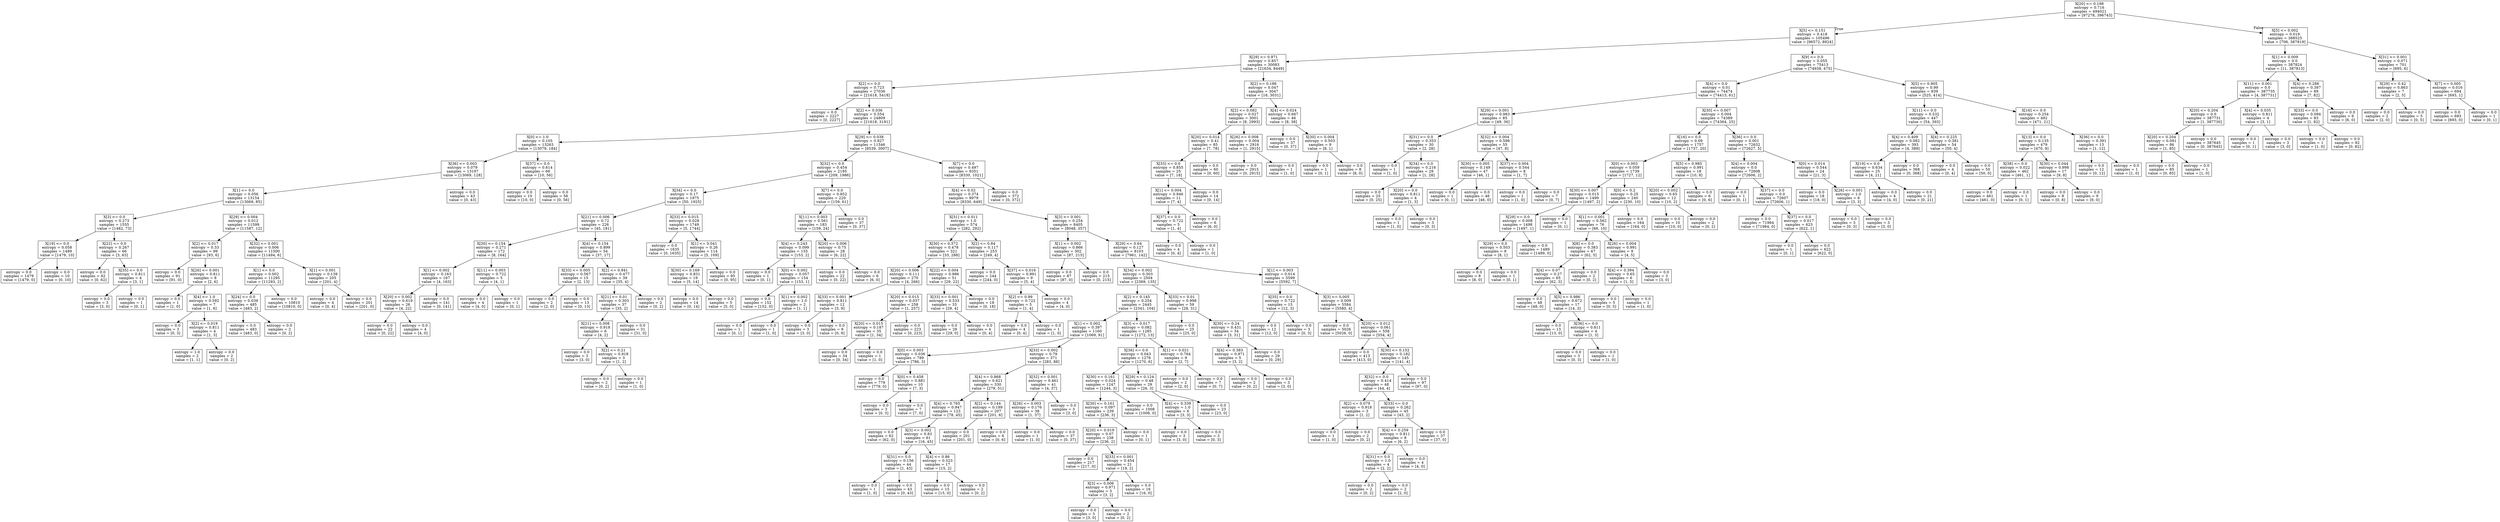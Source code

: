 digraph Tree {
node [shape=box] ;
0 [label="X[20] <= 0.198\nentropy = 0.716\nsamples = 494021\nvalue = [97278, 396743]"] ;
1 [label="X[5] <= 0.151\nentropy = 0.418\nsamples = 105496\nvalue = [96572, 8924]"] ;
0 -> 1 [labeldistance=2.5, labelangle=45, headlabel="True"] ;
2 [label="X[29] <= 0.971\nentropy = 0.857\nsamples = 30083\nvalue = [21634, 8449]"] ;
1 -> 2 ;
3 [label="X[2] <= 0.0\nentropy = 0.723\nsamples = 27036\nvalue = [21618, 5418]"] ;
2 -> 3 ;
4 [label="entropy = 0.0\nsamples = 2227\nvalue = [0, 2227]"] ;
3 -> 4 ;
5 [label="X[2] <= 0.036\nentropy = 0.554\nsamples = 24809\nvalue = [21618, 3191]"] ;
3 -> 5 ;
6 [label="X[0] <= 1.0\nentropy = 0.105\nsamples = 13263\nvalue = [13079, 184]"] ;
5 -> 6 ;
7 [label="X[36] <= 0.003\nentropy = 0.079\nsamples = 13197\nvalue = [13069, 128]"] ;
6 -> 7 ;
8 [label="X[1] <= 0.0\nentropy = 0.056\nsamples = 13154\nvalue = [13069, 85]"] ;
7 -> 8 ;
9 [label="X[3] <= 0.0\nentropy = 0.273\nsamples = 1555\nvalue = [1482, 73]"] ;
8 -> 9 ;
10 [label="X[19] <= 0.0\nentropy = 0.058\nsamples = 1489\nvalue = [1479, 10]"] ;
9 -> 10 ;
11 [label="entropy = 0.0\nsamples = 1479\nvalue = [1479, 0]"] ;
10 -> 11 ;
12 [label="entropy = 0.0\nsamples = 10\nvalue = [0, 10]"] ;
10 -> 12 ;
13 [label="X[22] <= 0.0\nentropy = 0.267\nsamples = 66\nvalue = [3, 63]"] ;
9 -> 13 ;
14 [label="entropy = 0.0\nsamples = 62\nvalue = [0, 62]"] ;
13 -> 14 ;
15 [label="X[35] <= 0.0\nentropy = 0.811\nsamples = 4\nvalue = [3, 1]"] ;
13 -> 15 ;
16 [label="entropy = 0.0\nsamples = 3\nvalue = [3, 0]"] ;
15 -> 16 ;
17 [label="entropy = 0.0\nsamples = 1\nvalue = [0, 1]"] ;
15 -> 17 ;
18 [label="X[29] <= 0.004\nentropy = 0.012\nsamples = 11599\nvalue = [11587, 12]"] ;
8 -> 18 ;
19 [label="X[2] <= 0.017\nentropy = 0.33\nsamples = 99\nvalue = [93, 6]"] ;
18 -> 19 ;
20 [label="entropy = 0.0\nsamples = 91\nvalue = [91, 0]"] ;
19 -> 20 ;
21 [label="X[26] <= 0.001\nentropy = 0.811\nsamples = 8\nvalue = [2, 6]"] ;
19 -> 21 ;
22 [label="entropy = 0.0\nsamples = 1\nvalue = [1, 0]"] ;
21 -> 22 ;
23 [label="X[4] <= 1.0\nentropy = 0.592\nsamples = 7\nvalue = [1, 6]"] ;
21 -> 23 ;
24 [label="entropy = 0.0\nsamples = 3\nvalue = [0, 3]"] ;
23 -> 24 ;
25 [label="X[2] <= 0.019\nentropy = 0.811\nsamples = 4\nvalue = [1, 3]"] ;
23 -> 25 ;
26 [label="entropy = 1.0\nsamples = 2\nvalue = [1, 1]"] ;
25 -> 26 ;
27 [label="entropy = 0.0\nsamples = 2\nvalue = [0, 2]"] ;
25 -> 27 ;
28 [label="X[32] <= 0.001\nentropy = 0.006\nsamples = 11500\nvalue = [11494, 6]"] ;
18 -> 28 ;
29 [label="X[1] <= 0.0\nentropy = 0.002\nsamples = 11295\nvalue = [11293, 2]"] ;
28 -> 29 ;
30 [label="X[24] <= 0.0\nentropy = 0.039\nsamples = 485\nvalue = [483, 2]"] ;
29 -> 30 ;
31 [label="entropy = 0.0\nsamples = 483\nvalue = [483, 0]"] ;
30 -> 31 ;
32 [label="entropy = 0.0\nsamples = 2\nvalue = [0, 2]"] ;
30 -> 32 ;
33 [label="entropy = 0.0\nsamples = 10810\nvalue = [10810, 0]"] ;
29 -> 33 ;
34 [label="X[1] <= 0.001\nentropy = 0.139\nsamples = 205\nvalue = [201, 4]"] ;
28 -> 34 ;
35 [label="entropy = 0.0\nsamples = 4\nvalue = [0, 4]"] ;
34 -> 35 ;
36 [label="entropy = 0.0\nsamples = 201\nvalue = [201, 0]"] ;
34 -> 36 ;
37 [label="entropy = 0.0\nsamples = 43\nvalue = [0, 43]"] ;
7 -> 37 ;
38 [label="X[37] <= 0.0\nentropy = 0.614\nsamples = 66\nvalue = [10, 56]"] ;
6 -> 38 ;
39 [label="entropy = 0.0\nsamples = 10\nvalue = [10, 0]"] ;
38 -> 39 ;
40 [label="entropy = 0.0\nsamples = 56\nvalue = [0, 56]"] ;
38 -> 40 ;
41 [label="X[29] <= 0.038\nentropy = 0.827\nsamples = 11546\nvalue = [8539, 3007]"] ;
5 -> 41 ;
42 [label="X[32] <= 0.0\nentropy = 0.454\nsamples = 2195\nvalue = [209, 1986]"] ;
41 -> 42 ;
43 [label="X[34] <= 0.0\nentropy = 0.17\nsamples = 1975\nvalue = [50, 1925]"] ;
42 -> 43 ;
44 [label="X[21] <= 0.006\nentropy = 0.72\nsamples = 226\nvalue = [45, 181]"] ;
43 -> 44 ;
45 [label="X[30] <= 0.154\nentropy = 0.271\nsamples = 172\nvalue = [8, 164]"] ;
44 -> 45 ;
46 [label="X[1] <= 0.002\nentropy = 0.163\nsamples = 167\nvalue = [4, 163]"] ;
45 -> 46 ;
47 [label="X[20] <= 0.002\nentropy = 0.619\nsamples = 26\nvalue = [4, 22]"] ;
46 -> 47 ;
48 [label="entropy = 0.0\nsamples = 22\nvalue = [0, 22]"] ;
47 -> 48 ;
49 [label="entropy = 0.0\nsamples = 4\nvalue = [4, 0]"] ;
47 -> 49 ;
50 [label="entropy = 0.0\nsamples = 141\nvalue = [0, 141]"] ;
46 -> 50 ;
51 [label="X[11] <= 0.003\nentropy = 0.722\nsamples = 5\nvalue = [4, 1]"] ;
45 -> 51 ;
52 [label="entropy = 0.0\nsamples = 4\nvalue = [4, 0]"] ;
51 -> 52 ;
53 [label="entropy = 0.0\nsamples = 1\nvalue = [0, 1]"] ;
51 -> 53 ;
54 [label="X[4] <= 0.154\nentropy = 0.899\nsamples = 54\nvalue = [37, 17]"] ;
44 -> 54 ;
55 [label="X[33] <= 0.005\nentropy = 0.567\nsamples = 15\nvalue = [2, 13]"] ;
54 -> 55 ;
56 [label="entropy = 0.0\nsamples = 2\nvalue = [2, 0]"] ;
55 -> 56 ;
57 [label="entropy = 0.0\nsamples = 13\nvalue = [0, 13]"] ;
55 -> 57 ;
58 [label="X[2] <= 0.941\nentropy = 0.477\nsamples = 39\nvalue = [35, 4]"] ;
54 -> 58 ;
59 [label="X[21] <= 0.01\nentropy = 0.303\nsamples = 37\nvalue = [35, 2]"] ;
58 -> 59 ;
60 [label="X[21] <= 0.008\nentropy = 0.918\nsamples = 6\nvalue = [4, 2]"] ;
59 -> 60 ;
61 [label="entropy = 0.0\nsamples = 3\nvalue = [3, 0]"] ;
60 -> 61 ;
62 [label="X[2] <= 0.21\nentropy = 0.918\nsamples = 3\nvalue = [1, 2]"] ;
60 -> 62 ;
63 [label="entropy = 0.0\nsamples = 2\nvalue = [0, 2]"] ;
62 -> 63 ;
64 [label="entropy = 0.0\nsamples = 1\nvalue = [1, 0]"] ;
62 -> 64 ;
65 [label="entropy = 0.0\nsamples = 31\nvalue = [31, 0]"] ;
59 -> 65 ;
66 [label="entropy = 0.0\nsamples = 2\nvalue = [0, 2]"] ;
58 -> 66 ;
67 [label="X[33] <= 0.015\nentropy = 0.028\nsamples = 1749\nvalue = [5, 1744]"] ;
43 -> 67 ;
68 [label="entropy = 0.0\nsamples = 1635\nvalue = [0, 1635]"] ;
67 -> 68 ;
69 [label="X[1] <= 0.041\nentropy = 0.26\nsamples = 114\nvalue = [5, 109]"] ;
67 -> 69 ;
70 [label="X[30] <= 0.169\nentropy = 0.831\nsamples = 19\nvalue = [5, 14]"] ;
69 -> 70 ;
71 [label="entropy = 0.0\nsamples = 14\nvalue = [0, 14]"] ;
70 -> 71 ;
72 [label="entropy = 0.0\nsamples = 5\nvalue = [5, 0]"] ;
70 -> 72 ;
73 [label="entropy = 0.0\nsamples = 95\nvalue = [0, 95]"] ;
69 -> 73 ;
74 [label="X[7] <= 0.0\nentropy = 0.852\nsamples = 220\nvalue = [159, 61]"] ;
42 -> 74 ;
75 [label="X[11] <= 0.003\nentropy = 0.561\nsamples = 183\nvalue = [159, 24]"] ;
74 -> 75 ;
76 [label="X[4] <= 0.243\nentropy = 0.099\nsamples = 155\nvalue = [153, 2]"] ;
75 -> 76 ;
77 [label="entropy = 0.0\nsamples = 1\nvalue = [0, 1]"] ;
76 -> 77 ;
78 [label="X[0] <= 0.002\nentropy = 0.057\nsamples = 154\nvalue = [153, 1]"] ;
76 -> 78 ;
79 [label="entropy = 0.0\nsamples = 152\nvalue = [152, 0]"] ;
78 -> 79 ;
80 [label="X[1] <= 0.002\nentropy = 1.0\nsamples = 2\nvalue = [1, 1]"] ;
78 -> 80 ;
81 [label="entropy = 0.0\nsamples = 1\nvalue = [0, 1]"] ;
80 -> 81 ;
82 [label="entropy = 0.0\nsamples = 1\nvalue = [1, 0]"] ;
80 -> 82 ;
83 [label="X[20] <= 0.006\nentropy = 0.75\nsamples = 28\nvalue = [6, 22]"] ;
75 -> 83 ;
84 [label="entropy = 0.0\nsamples = 22\nvalue = [0, 22]"] ;
83 -> 84 ;
85 [label="entropy = 0.0\nsamples = 6\nvalue = [6, 0]"] ;
83 -> 85 ;
86 [label="entropy = 0.0\nsamples = 37\nvalue = [0, 37]"] ;
74 -> 86 ;
87 [label="X[7] <= 0.0\nentropy = 0.497\nsamples = 9351\nvalue = [8330, 1021]"] ;
41 -> 87 ;
88 [label="X[4] <= 0.02\nentropy = 0.374\nsamples = 8979\nvalue = [8330, 649]"] ;
87 -> 88 ;
89 [label="X[31] <= 0.011\nentropy = 1.0\nsamples = 574\nvalue = [282, 292]"] ;
88 -> 89 ;
90 [label="X[30] <= 0.372\nentropy = 0.478\nsamples = 321\nvalue = [33, 288]"] ;
89 -> 90 ;
91 [label="X[20] <= 0.006\nentropy = 0.111\nsamples = 270\nvalue = [4, 266]"] ;
90 -> 91 ;
92 [label="X[33] <= 0.001\nentropy = 0.811\nsamples = 12\nvalue = [3, 9]"] ;
91 -> 92 ;
93 [label="entropy = 0.0\nsamples = 3\nvalue = [3, 0]"] ;
92 -> 93 ;
94 [label="entropy = 0.0\nsamples = 9\nvalue = [0, 9]"] ;
92 -> 94 ;
95 [label="X[20] <= 0.015\nentropy = 0.037\nsamples = 258\nvalue = [1, 257]"] ;
91 -> 95 ;
96 [label="X[20] <= 0.015\nentropy = 0.187\nsamples = 35\nvalue = [1, 34]"] ;
95 -> 96 ;
97 [label="entropy = 0.0\nsamples = 34\nvalue = [0, 34]"] ;
96 -> 97 ;
98 [label="entropy = 0.0\nsamples = 1\nvalue = [1, 0]"] ;
96 -> 98 ;
99 [label="entropy = 0.0\nsamples = 223\nvalue = [0, 223]"] ;
95 -> 99 ;
100 [label="X[22] <= 0.004\nentropy = 0.986\nsamples = 51\nvalue = [29, 22]"] ;
90 -> 100 ;
101 [label="X[33] <= 0.001\nentropy = 0.533\nsamples = 33\nvalue = [29, 4]"] ;
100 -> 101 ;
102 [label="entropy = 0.0\nsamples = 29\nvalue = [29, 0]"] ;
101 -> 102 ;
103 [label="entropy = 0.0\nsamples = 4\nvalue = [0, 4]"] ;
101 -> 103 ;
104 [label="entropy = 0.0\nsamples = 18\nvalue = [0, 18]"] ;
100 -> 104 ;
105 [label="X[2] <= 0.84\nentropy = 0.117\nsamples = 253\nvalue = [249, 4]"] ;
89 -> 105 ;
106 [label="entropy = 0.0\nsamples = 244\nvalue = [244, 0]"] ;
105 -> 106 ;
107 [label="X[37] <= 0.016\nentropy = 0.991\nsamples = 9\nvalue = [5, 4]"] ;
105 -> 107 ;
108 [label="X[2] <= 0.99\nentropy = 0.722\nsamples = 5\nvalue = [1, 4]"] ;
107 -> 108 ;
109 [label="entropy = 0.0\nsamples = 4\nvalue = [0, 4]"] ;
108 -> 109 ;
110 [label="entropy = 0.0\nsamples = 1\nvalue = [1, 0]"] ;
108 -> 110 ;
111 [label="entropy = 0.0\nsamples = 4\nvalue = [4, 0]"] ;
107 -> 111 ;
112 [label="X[3] <= 0.001\nentropy = 0.254\nsamples = 8405\nvalue = [8048, 357]"] ;
88 -> 112 ;
113 [label="X[1] <= 0.002\nentropy = 0.866\nsamples = 302\nvalue = [87, 215]"] ;
112 -> 113 ;
114 [label="entropy = 0.0\nsamples = 87\nvalue = [87, 0]"] ;
113 -> 114 ;
115 [label="entropy = 0.0\nsamples = 215\nvalue = [0, 215]"] ;
113 -> 115 ;
116 [label="X[29] <= 0.64\nentropy = 0.127\nsamples = 8103\nvalue = [7961, 142]"] ;
112 -> 116 ;
117 [label="X[34] <= 0.002\nentropy = 0.303\nsamples = 2504\nvalue = [2369, 135]"] ;
116 -> 117 ;
118 [label="X[2] <= 0.145\nentropy = 0.254\nsamples = 2445\nvalue = [2341, 104]"] ;
117 -> 118 ;
119 [label="X[1] <= 0.002\nentropy = 0.397\nsamples = 1160\nvalue = [1069, 91]"] ;
118 -> 119 ;
120 [label="X[0] <= 0.003\nentropy = 0.036\nsamples = 789\nvalue = [786, 3]"] ;
119 -> 120 ;
121 [label="entropy = 0.0\nsamples = 779\nvalue = [779, 0]"] ;
120 -> 121 ;
122 [label="X[0] <= 0.458\nentropy = 0.881\nsamples = 10\nvalue = [7, 3]"] ;
120 -> 122 ;
123 [label="entropy = 0.0\nsamples = 3\nvalue = [0, 3]"] ;
122 -> 123 ;
124 [label="entropy = 0.0\nsamples = 7\nvalue = [7, 0]"] ;
122 -> 124 ;
125 [label="X[33] <= 0.002\nentropy = 0.79\nsamples = 371\nvalue = [283, 88]"] ;
119 -> 125 ;
126 [label="X[4] <= 0.868\nentropy = 0.621\nsamples = 330\nvalue = [279, 51]"] ;
125 -> 126 ;
127 [label="X[4] <= 0.765\nentropy = 0.947\nsamples = 123\nvalue = [78, 45]"] ;
126 -> 127 ;
128 [label="entropy = 0.0\nsamples = 62\nvalue = [62, 0]"] ;
127 -> 128 ;
129 [label="X[3] <= 0.002\nentropy = 0.83\nsamples = 61\nvalue = [16, 45]"] ;
127 -> 129 ;
130 [label="X[31] <= 0.0\nentropy = 0.156\nsamples = 44\nvalue = [1, 43]"] ;
129 -> 130 ;
131 [label="entropy = 0.0\nsamples = 1\nvalue = [1, 0]"] ;
130 -> 131 ;
132 [label="entropy = 0.0\nsamples = 43\nvalue = [0, 43]"] ;
130 -> 132 ;
133 [label="X[4] <= 0.86\nentropy = 0.523\nsamples = 17\nvalue = [15, 2]"] ;
129 -> 133 ;
134 [label="entropy = 0.0\nsamples = 15\nvalue = [15, 0]"] ;
133 -> 134 ;
135 [label="entropy = 0.0\nsamples = 2\nvalue = [0, 2]"] ;
133 -> 135 ;
136 [label="X[2] <= 0.144\nentropy = 0.189\nsamples = 207\nvalue = [201, 6]"] ;
126 -> 136 ;
137 [label="entropy = 0.0\nsamples = 201\nvalue = [201, 0]"] ;
136 -> 137 ;
138 [label="entropy = 0.0\nsamples = 6\nvalue = [0, 6]"] ;
136 -> 138 ;
139 [label="X[32] <= 0.001\nentropy = 0.461\nsamples = 41\nvalue = [4, 37]"] ;
125 -> 139 ;
140 [label="X[26] <= 0.003\nentropy = 0.176\nsamples = 38\nvalue = [1, 37]"] ;
139 -> 140 ;
141 [label="entropy = 0.0\nsamples = 1\nvalue = [1, 0]"] ;
140 -> 141 ;
142 [label="entropy = 0.0\nsamples = 37\nvalue = [0, 37]"] ;
140 -> 142 ;
143 [label="entropy = 0.0\nsamples = 3\nvalue = [3, 0]"] ;
139 -> 143 ;
144 [label="X[3] <= 0.017\nentropy = 0.082\nsamples = 1285\nvalue = [1272, 13]"] ;
118 -> 144 ;
145 [label="X[36] <= 0.0\nentropy = 0.043\nsamples = 1276\nvalue = [1270, 6]"] ;
144 -> 145 ;
146 [label="X[30] <= 0.161\nentropy = 0.024\nsamples = 1247\nvalue = [1244, 3]"] ;
145 -> 146 ;
147 [label="X[30] <= 0.161\nentropy = 0.097\nsamples = 239\nvalue = [236, 3]"] ;
146 -> 147 ;
148 [label="X[20] <= 0.019\nentropy = 0.07\nsamples = 238\nvalue = [236, 2]"] ;
147 -> 148 ;
149 [label="entropy = 0.0\nsamples = 217\nvalue = [217, 0]"] ;
148 -> 149 ;
150 [label="X[33] <= 0.001\nentropy = 0.454\nsamples = 21\nvalue = [19, 2]"] ;
148 -> 150 ;
151 [label="X[3] <= 0.006\nentropy = 0.971\nsamples = 5\nvalue = [3, 2]"] ;
150 -> 151 ;
152 [label="entropy = 0.0\nsamples = 3\nvalue = [3, 0]"] ;
151 -> 152 ;
153 [label="entropy = 0.0\nsamples = 2\nvalue = [0, 2]"] ;
151 -> 153 ;
154 [label="entropy = 0.0\nsamples = 16\nvalue = [16, 0]"] ;
150 -> 154 ;
155 [label="entropy = 0.0\nsamples = 1\nvalue = [0, 1]"] ;
147 -> 155 ;
156 [label="entropy = 0.0\nsamples = 1008\nvalue = [1008, 0]"] ;
146 -> 156 ;
157 [label="X[29] <= 0.124\nentropy = 0.48\nsamples = 29\nvalue = [26, 3]"] ;
145 -> 157 ;
158 [label="X[4] <= 0.339\nentropy = 1.0\nsamples = 6\nvalue = [3, 3]"] ;
157 -> 158 ;
159 [label="entropy = 0.0\nsamples = 3\nvalue = [3, 0]"] ;
158 -> 159 ;
160 [label="entropy = 0.0\nsamples = 3\nvalue = [0, 3]"] ;
158 -> 160 ;
161 [label="entropy = 0.0\nsamples = 23\nvalue = [23, 0]"] ;
157 -> 161 ;
162 [label="X[1] <= 0.021\nentropy = 0.764\nsamples = 9\nvalue = [2, 7]"] ;
144 -> 162 ;
163 [label="entropy = 0.0\nsamples = 2\nvalue = [2, 0]"] ;
162 -> 163 ;
164 [label="entropy = 0.0\nsamples = 7\nvalue = [0, 7]"] ;
162 -> 164 ;
165 [label="X[33] <= 0.01\nentropy = 0.998\nsamples = 59\nvalue = [28, 31]"] ;
117 -> 165 ;
166 [label="entropy = 0.0\nsamples = 25\nvalue = [25, 0]"] ;
165 -> 166 ;
167 [label="X[30] <= 0.24\nentropy = 0.431\nsamples = 34\nvalue = [3, 31]"] ;
165 -> 167 ;
168 [label="X[4] <= 0.383\nentropy = 0.971\nsamples = 5\nvalue = [3, 2]"] ;
167 -> 168 ;
169 [label="entropy = 0.0\nsamples = 2\nvalue = [0, 2]"] ;
168 -> 169 ;
170 [label="entropy = 0.0\nsamples = 3\nvalue = [3, 0]"] ;
168 -> 170 ;
171 [label="entropy = 0.0\nsamples = 29\nvalue = [0, 29]"] ;
167 -> 171 ;
172 [label="X[1] <= 0.003\nentropy = 0.014\nsamples = 5599\nvalue = [5592, 7]"] ;
116 -> 172 ;
173 [label="X[35] <= 0.0\nentropy = 0.722\nsamples = 15\nvalue = [12, 3]"] ;
172 -> 173 ;
174 [label="entropy = 0.0\nsamples = 12\nvalue = [12, 0]"] ;
173 -> 174 ;
175 [label="entropy = 0.0\nsamples = 3\nvalue = [0, 3]"] ;
173 -> 175 ;
176 [label="X[3] <= 0.005\nentropy = 0.009\nsamples = 5584\nvalue = [5580, 4]"] ;
172 -> 176 ;
177 [label="entropy = 0.0\nsamples = 5026\nvalue = [5026, 0]"] ;
176 -> 177 ;
178 [label="X[20] <= 0.012\nentropy = 0.061\nsamples = 558\nvalue = [554, 4]"] ;
176 -> 178 ;
179 [label="entropy = 0.0\nsamples = 413\nvalue = [413, 0]"] ;
178 -> 179 ;
180 [label="X[30] <= 0.152\nentropy = 0.182\nsamples = 145\nvalue = [141, 4]"] ;
178 -> 180 ;
181 [label="X[32] <= 0.0\nentropy = 0.414\nsamples = 48\nvalue = [44, 4]"] ;
180 -> 181 ;
182 [label="X[2] <= 0.079\nentropy = 0.918\nsamples = 3\nvalue = [1, 2]"] ;
181 -> 182 ;
183 [label="entropy = 0.0\nsamples = 1\nvalue = [1, 0]"] ;
182 -> 183 ;
184 [label="entropy = 0.0\nsamples = 2\nvalue = [0, 2]"] ;
182 -> 184 ;
185 [label="X[33] <= 0.0\nentropy = 0.262\nsamples = 45\nvalue = [43, 2]"] ;
181 -> 185 ;
186 [label="X[4] <= 0.259\nentropy = 0.811\nsamples = 8\nvalue = [6, 2]"] ;
185 -> 186 ;
187 [label="X[31] <= 0.0\nentropy = 1.0\nsamples = 4\nvalue = [2, 2]"] ;
186 -> 187 ;
188 [label="entropy = 0.0\nsamples = 2\nvalue = [0, 2]"] ;
187 -> 188 ;
189 [label="entropy = 0.0\nsamples = 2\nvalue = [2, 0]"] ;
187 -> 189 ;
190 [label="entropy = 0.0\nsamples = 4\nvalue = [4, 0]"] ;
186 -> 190 ;
191 [label="entropy = 0.0\nsamples = 37\nvalue = [37, 0]"] ;
185 -> 191 ;
192 [label="entropy = 0.0\nsamples = 97\nvalue = [97, 0]"] ;
180 -> 192 ;
193 [label="entropy = 0.0\nsamples = 372\nvalue = [0, 372]"] ;
87 -> 193 ;
194 [label="X[2] <= 0.186\nentropy = 0.047\nsamples = 3047\nvalue = [16, 3031]"] ;
2 -> 194 ;
195 [label="X[2] <= 0.082\nentropy = 0.027\nsamples = 3001\nvalue = [8, 2993]"] ;
194 -> 195 ;
196 [label="X[20] <= 0.014\nentropy = 0.41\nsamples = 85\nvalue = [7, 78]"] ;
195 -> 196 ;
197 [label="X[33] <= 0.0\nentropy = 0.855\nsamples = 25\nvalue = [7, 18]"] ;
196 -> 197 ;
198 [label="X[1] <= 0.004\nentropy = 0.946\nsamples = 11\nvalue = [7, 4]"] ;
197 -> 198 ;
199 [label="X[37] <= 0.0\nentropy = 0.722\nsamples = 5\nvalue = [1, 4]"] ;
198 -> 199 ;
200 [label="entropy = 0.0\nsamples = 4\nvalue = [0, 4]"] ;
199 -> 200 ;
201 [label="entropy = 0.0\nsamples = 1\nvalue = [1, 0]"] ;
199 -> 201 ;
202 [label="entropy = 0.0\nsamples = 6\nvalue = [6, 0]"] ;
198 -> 202 ;
203 [label="entropy = 0.0\nsamples = 14\nvalue = [0, 14]"] ;
197 -> 203 ;
204 [label="entropy = 0.0\nsamples = 60\nvalue = [0, 60]"] ;
196 -> 204 ;
205 [label="X[26] <= 0.008\nentropy = 0.004\nsamples = 2916\nvalue = [1, 2915]"] ;
195 -> 205 ;
206 [label="entropy = 0.0\nsamples = 2915\nvalue = [0, 2915]"] ;
205 -> 206 ;
207 [label="entropy = 0.0\nsamples = 1\nvalue = [1, 0]"] ;
205 -> 207 ;
208 [label="X[4] <= 0.024\nentropy = 0.667\nsamples = 46\nvalue = [8, 38]"] ;
194 -> 208 ;
209 [label="entropy = 0.0\nsamples = 37\nvalue = [0, 37]"] ;
208 -> 209 ;
210 [label="X[30] <= 0.004\nentropy = 0.503\nsamples = 9\nvalue = [8, 1]"] ;
208 -> 210 ;
211 [label="entropy = 0.0\nsamples = 1\nvalue = [0, 1]"] ;
210 -> 211 ;
212 [label="entropy = 0.0\nsamples = 8\nvalue = [8, 0]"] ;
210 -> 212 ;
213 [label="X[9] <= 0.0\nentropy = 0.055\nsamples = 75413\nvalue = [74938, 475]"] ;
1 -> 213 ;
214 [label="X[4] <= 0.0\nentropy = 0.01\nsamples = 74474\nvalue = [74413, 61]"] ;
213 -> 214 ;
215 [label="X[29] <= 0.001\nentropy = 0.983\nsamples = 85\nvalue = [49, 36]"] ;
214 -> 215 ;
216 [label="X[31] <= 0.0\nentropy = 0.353\nsamples = 30\nvalue = [2, 28]"] ;
215 -> 216 ;
217 [label="entropy = 0.0\nsamples = 1\nvalue = [1, 0]"] ;
216 -> 217 ;
218 [label="X[34] <= 0.0\nentropy = 0.216\nsamples = 29\nvalue = [1, 28]"] ;
216 -> 218 ;
219 [label="entropy = 0.0\nsamples = 25\nvalue = [0, 25]"] ;
218 -> 219 ;
220 [label="X[20] <= 0.0\nentropy = 0.811\nsamples = 4\nvalue = [1, 3]"] ;
218 -> 220 ;
221 [label="entropy = 0.0\nsamples = 1\nvalue = [1, 0]"] ;
220 -> 221 ;
222 [label="entropy = 0.0\nsamples = 3\nvalue = [0, 3]"] ;
220 -> 222 ;
223 [label="X[32] <= 0.004\nentropy = 0.598\nsamples = 55\nvalue = [47, 8]"] ;
215 -> 223 ;
224 [label="X[30] <= 0.005\nentropy = 0.149\nsamples = 47\nvalue = [46, 1]"] ;
223 -> 224 ;
225 [label="entropy = 0.0\nsamples = 1\nvalue = [0, 1]"] ;
224 -> 225 ;
226 [label="entropy = 0.0\nsamples = 46\nvalue = [46, 0]"] ;
224 -> 226 ;
227 [label="X[37] <= 0.004\nentropy = 0.544\nsamples = 8\nvalue = [1, 7]"] ;
223 -> 227 ;
228 [label="entropy = 0.0\nsamples = 1\nvalue = [1, 0]"] ;
227 -> 228 ;
229 [label="entropy = 0.0\nsamples = 7\nvalue = [0, 7]"] ;
227 -> 229 ;
230 [label="X[30] <= 0.007\nentropy = 0.004\nsamples = 74389\nvalue = [74364, 25]"] ;
214 -> 230 ;
231 [label="X[16] <= 0.0\nentropy = 0.09\nsamples = 1757\nvalue = [1737, 20]"] ;
230 -> 231 ;
232 [label="X[0] <= 0.003\nentropy = 0.059\nsamples = 1739\nvalue = [1727, 12]"] ;
231 -> 232 ;
233 [label="X[30] <= 0.007\nentropy = 0.015\nsamples = 1499\nvalue = [1497, 2]"] ;
232 -> 233 ;
234 [label="X[29] <= 0.0\nentropy = 0.008\nsamples = 1498\nvalue = [1497, 1]"] ;
233 -> 234 ;
235 [label="X[29] <= 0.0\nentropy = 0.503\nsamples = 9\nvalue = [8, 1]"] ;
234 -> 235 ;
236 [label="entropy = 0.0\nsamples = 8\nvalue = [8, 0]"] ;
235 -> 236 ;
237 [label="entropy = 0.0\nsamples = 1\nvalue = [0, 1]"] ;
235 -> 237 ;
238 [label="entropy = 0.0\nsamples = 1489\nvalue = [1489, 0]"] ;
234 -> 238 ;
239 [label="entropy = 0.0\nsamples = 1\nvalue = [0, 1]"] ;
233 -> 239 ;
240 [label="X[0] <= 0.2\nentropy = 0.25\nsamples = 240\nvalue = [230, 10]"] ;
232 -> 240 ;
241 [label="X[1] <= 0.001\nentropy = 0.562\nsamples = 76\nvalue = [66, 10]"] ;
240 -> 241 ;
242 [label="X[8] <= 0.0\nentropy = 0.383\nsamples = 67\nvalue = [62, 5]"] ;
241 -> 242 ;
243 [label="X[4] <= 0.07\nentropy = 0.27\nsamples = 65\nvalue = [62, 3]"] ;
242 -> 243 ;
244 [label="entropy = 0.0\nsamples = 48\nvalue = [48, 0]"] ;
243 -> 244 ;
245 [label="X[5] <= 0.986\nentropy = 0.672\nsamples = 17\nvalue = [14, 3]"] ;
243 -> 245 ;
246 [label="entropy = 0.0\nsamples = 13\nvalue = [13, 0]"] ;
245 -> 246 ;
247 [label="X[36] <= 0.0\nentropy = 0.811\nsamples = 4\nvalue = [1, 3]"] ;
245 -> 247 ;
248 [label="entropy = 0.0\nsamples = 3\nvalue = [0, 3]"] ;
247 -> 248 ;
249 [label="entropy = 0.0\nsamples = 1\nvalue = [1, 0]"] ;
247 -> 249 ;
250 [label="entropy = 0.0\nsamples = 2\nvalue = [0, 2]"] ;
242 -> 250 ;
251 [label="X[26] <= 0.004\nentropy = 0.991\nsamples = 9\nvalue = [4, 5]"] ;
241 -> 251 ;
252 [label="X[4] <= 0.394\nentropy = 0.65\nsamples = 6\nvalue = [1, 5]"] ;
251 -> 252 ;
253 [label="entropy = 0.0\nsamples = 5\nvalue = [0, 5]"] ;
252 -> 253 ;
254 [label="entropy = 0.0\nsamples = 1\nvalue = [1, 0]"] ;
252 -> 254 ;
255 [label="entropy = 0.0\nsamples = 3\nvalue = [3, 0]"] ;
251 -> 255 ;
256 [label="entropy = 0.0\nsamples = 164\nvalue = [164, 0]"] ;
240 -> 256 ;
257 [label="X[5] <= 0.985\nentropy = 0.991\nsamples = 18\nvalue = [10, 8]"] ;
231 -> 257 ;
258 [label="X[20] <= 0.002\nentropy = 0.65\nsamples = 12\nvalue = [10, 2]"] ;
257 -> 258 ;
259 [label="entropy = 0.0\nsamples = 10\nvalue = [10, 0]"] ;
258 -> 259 ;
260 [label="entropy = 0.0\nsamples = 2\nvalue = [0, 2]"] ;
258 -> 260 ;
261 [label="entropy = 0.0\nsamples = 6\nvalue = [0, 6]"] ;
257 -> 261 ;
262 [label="X[36] <= 0.0\nentropy = 0.001\nsamples = 72632\nvalue = [72627, 5]"] ;
230 -> 262 ;
263 [label="X[4] <= 0.004\nentropy = 0.0\nsamples = 72608\nvalue = [72606, 2]"] ;
262 -> 263 ;
264 [label="entropy = 0.0\nsamples = 1\nvalue = [0, 1]"] ;
263 -> 264 ;
265 [label="X[37] <= 0.0\nentropy = 0.0\nsamples = 72607\nvalue = [72606, 1]"] ;
263 -> 265 ;
266 [label="entropy = 0.0\nsamples = 71984\nvalue = [71984, 0]"] ;
265 -> 266 ;
267 [label="X[37] <= 0.0\nentropy = 0.017\nsamples = 623\nvalue = [622, 1]"] ;
265 -> 267 ;
268 [label="entropy = 0.0\nsamples = 1\nvalue = [0, 1]"] ;
267 -> 268 ;
269 [label="entropy = 0.0\nsamples = 622\nvalue = [622, 0]"] ;
267 -> 269 ;
270 [label="X[0] <= 0.014\nentropy = 0.544\nsamples = 24\nvalue = [21, 3]"] ;
262 -> 270 ;
271 [label="entropy = 0.0\nsamples = 18\nvalue = [18, 0]"] ;
270 -> 271 ;
272 [label="X[26] <= 0.001\nentropy = 1.0\nsamples = 6\nvalue = [3, 3]"] ;
270 -> 272 ;
273 [label="entropy = 0.0\nsamples = 3\nvalue = [0, 3]"] ;
272 -> 273 ;
274 [label="entropy = 0.0\nsamples = 3\nvalue = [3, 0]"] ;
272 -> 274 ;
275 [label="X[5] <= 0.905\nentropy = 0.99\nsamples = 939\nvalue = [525, 414]"] ;
213 -> 275 ;
276 [label="X[11] <= 0.0\nentropy = 0.532\nsamples = 447\nvalue = [54, 393]"] ;
275 -> 276 ;
277 [label="X[4] <= 0.409\nentropy = 0.082\nsamples = 393\nvalue = [4, 389]"] ;
276 -> 277 ;
278 [label="X[19] <= 0.0\nentropy = 0.634\nsamples = 25\nvalue = [4, 21]"] ;
277 -> 278 ;
279 [label="entropy = 0.0\nsamples = 4\nvalue = [4, 0]"] ;
278 -> 279 ;
280 [label="entropy = 0.0\nsamples = 21\nvalue = [0, 21]"] ;
278 -> 280 ;
281 [label="entropy = 0.0\nsamples = 368\nvalue = [0, 368]"] ;
277 -> 281 ;
282 [label="X[4] <= 0.225\nentropy = 0.381\nsamples = 54\nvalue = [50, 4]"] ;
276 -> 282 ;
283 [label="entropy = 0.0\nsamples = 4\nvalue = [0, 4]"] ;
282 -> 283 ;
284 [label="entropy = 0.0\nsamples = 50\nvalue = [50, 0]"] ;
282 -> 284 ;
285 [label="X[16] <= 0.0\nentropy = 0.254\nsamples = 492\nvalue = [471, 21]"] ;
275 -> 285 ;
286 [label="X[13] <= 0.0\nentropy = 0.135\nsamples = 479\nvalue = [470, 9]"] ;
285 -> 286 ;
287 [label="X[38] <= 0.0\nentropy = 0.022\nsamples = 462\nvalue = [461, 1]"] ;
286 -> 287 ;
288 [label="entropy = 0.0\nsamples = 461\nvalue = [461, 0]"] ;
287 -> 288 ;
289 [label="entropy = 0.0\nsamples = 1\nvalue = [0, 1]"] ;
287 -> 289 ;
290 [label="X[30] <= 0.044\nentropy = 0.998\nsamples = 17\nvalue = [9, 8]"] ;
286 -> 290 ;
291 [label="entropy = 0.0\nsamples = 8\nvalue = [0, 8]"] ;
290 -> 291 ;
292 [label="entropy = 0.0\nsamples = 9\nvalue = [9, 0]"] ;
290 -> 292 ;
293 [label="X[36] <= 0.0\nentropy = 0.391\nsamples = 13\nvalue = [1, 12]"] ;
285 -> 293 ;
294 [label="entropy = 0.0\nsamples = 12\nvalue = [0, 12]"] ;
293 -> 294 ;
295 [label="entropy = 0.0\nsamples = 1\nvalue = [1, 0]"] ;
293 -> 295 ;
296 [label="X[5] <= 0.002\nentropy = 0.019\nsamples = 388525\nvalue = [706, 387819]"] ;
0 -> 296 [labeldistance=2.5, labelangle=-45, headlabel="False"] ;
297 [label="X[1] <= 0.009\nentropy = 0.0\nsamples = 387824\nvalue = [11, 387813]"] ;
296 -> 297 ;
298 [label="X[11] <= 0.001\nentropy = 0.0\nsamples = 387735\nvalue = [4, 387731]"] ;
297 -> 298 ;
299 [label="X[20] <= 0.204\nentropy = 0.0\nsamples = 387731\nvalue = [1, 387730]"] ;
298 -> 299 ;
300 [label="X[20] <= 0.204\nentropy = 0.091\nsamples = 86\nvalue = [1, 85]"] ;
299 -> 300 ;
301 [label="entropy = 0.0\nsamples = 85\nvalue = [0, 85]"] ;
300 -> 301 ;
302 [label="entropy = 0.0\nsamples = 1\nvalue = [1, 0]"] ;
300 -> 302 ;
303 [label="entropy = 0.0\nsamples = 387645\nvalue = [0, 387645]"] ;
299 -> 303 ;
304 [label="X[4] <= 0.035\nentropy = 0.811\nsamples = 4\nvalue = [3, 1]"] ;
298 -> 304 ;
305 [label="entropy = 0.0\nsamples = 1\nvalue = [0, 1]"] ;
304 -> 305 ;
306 [label="entropy = 0.0\nsamples = 3\nvalue = [3, 0]"] ;
304 -> 306 ;
307 [label="X[4] <= 0.286\nentropy = 0.397\nsamples = 89\nvalue = [7, 82]"] ;
297 -> 307 ;
308 [label="X[33] <= 0.0\nentropy = 0.094\nsamples = 83\nvalue = [1, 82]"] ;
307 -> 308 ;
309 [label="entropy = 0.0\nsamples = 1\nvalue = [1, 0]"] ;
308 -> 309 ;
310 [label="entropy = 0.0\nsamples = 82\nvalue = [0, 82]"] ;
308 -> 310 ;
311 [label="entropy = 0.0\nsamples = 6\nvalue = [6, 0]"] ;
307 -> 311 ;
312 [label="X[31] <= 0.001\nentropy = 0.071\nsamples = 701\nvalue = [695, 6]"] ;
296 -> 312 ;
313 [label="X[29] <= 0.42\nentropy = 0.863\nsamples = 7\nvalue = [2, 5]"] ;
312 -> 313 ;
314 [label="entropy = 0.0\nsamples = 2\nvalue = [2, 0]"] ;
313 -> 314 ;
315 [label="entropy = 0.0\nsamples = 5\nvalue = [0, 5]"] ;
313 -> 315 ;
316 [label="X[7] <= 0.005\nentropy = 0.016\nsamples = 694\nvalue = [693, 1]"] ;
312 -> 316 ;
317 [label="entropy = 0.0\nsamples = 693\nvalue = [693, 0]"] ;
316 -> 317 ;
318 [label="entropy = 0.0\nsamples = 1\nvalue = [0, 1]"] ;
316 -> 318 ;
}